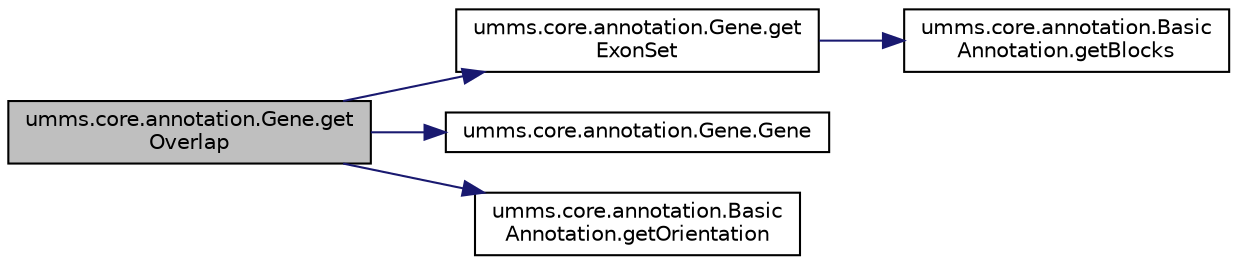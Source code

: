 digraph "umms.core.annotation.Gene.getOverlap"
{
  edge [fontname="Helvetica",fontsize="10",labelfontname="Helvetica",labelfontsize="10"];
  node [fontname="Helvetica",fontsize="10",shape=record];
  rankdir="LR";
  Node1 [label="umms.core.annotation.Gene.get\lOverlap",height=0.2,width=0.4,color="black", fillcolor="grey75", style="filled" fontcolor="black"];
  Node1 -> Node2 [color="midnightblue",fontsize="10",style="solid"];
  Node2 [label="umms.core.annotation.Gene.get\lExonSet",height=0.2,width=0.4,color="black", fillcolor="white", style="filled",URL="$classumms_1_1core_1_1annotation_1_1_gene.html#aa06c5697c4ec73b9257a826ab1060149"];
  Node2 -> Node3 [color="midnightblue",fontsize="10",style="solid"];
  Node3 [label="umms.core.annotation.Basic\lAnnotation.getBlocks",height=0.2,width=0.4,color="black", fillcolor="white", style="filled",URL="$classumms_1_1core_1_1annotation_1_1_basic_annotation.html#a59ef0358ee04952f6ddd2c2bd4e448f7"];
  Node1 -> Node4 [color="midnightblue",fontsize="10",style="solid"];
  Node4 [label="umms.core.annotation.Gene.Gene",height=0.2,width=0.4,color="black", fillcolor="white", style="filled",URL="$classumms_1_1core_1_1annotation_1_1_gene.html#ad01f83ff26c705d38847795f21b18da4"];
  Node1 -> Node5 [color="midnightblue",fontsize="10",style="solid"];
  Node5 [label="umms.core.annotation.Basic\lAnnotation.getOrientation",height=0.2,width=0.4,color="black", fillcolor="white", style="filled",URL="$classumms_1_1core_1_1annotation_1_1_basic_annotation.html#aa5ccd2fae3fd4bd937ba202512db8030"];
}
